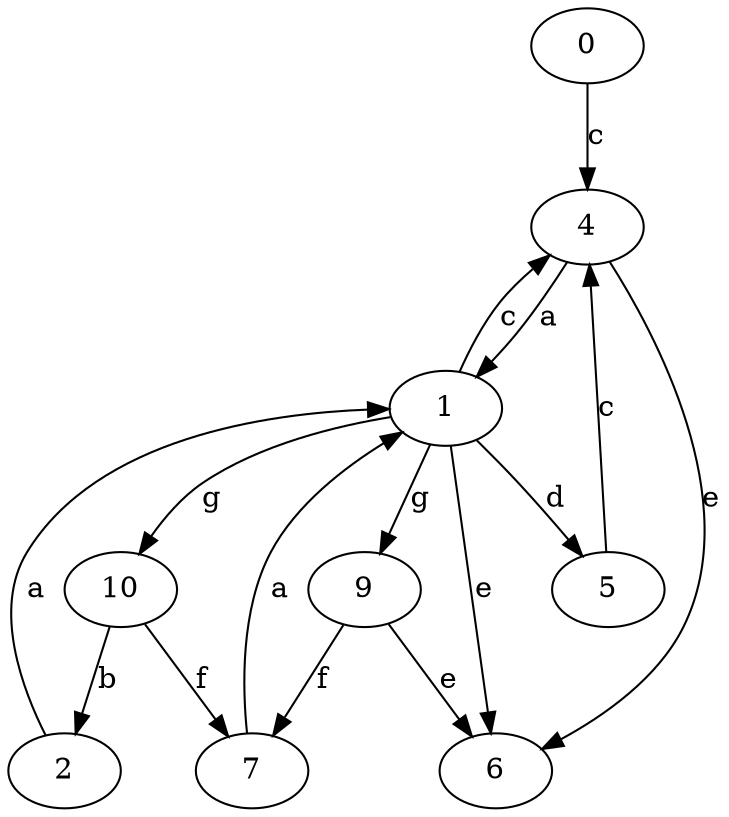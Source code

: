 strict digraph  {
0;
1;
2;
4;
5;
6;
7;
9;
10;
0 -> 4  [label=c];
1 -> 4  [label=c];
1 -> 5  [label=d];
1 -> 6  [label=e];
1 -> 9  [label=g];
1 -> 10  [label=g];
2 -> 1  [label=a];
4 -> 1  [label=a];
4 -> 6  [label=e];
5 -> 4  [label=c];
7 -> 1  [label=a];
9 -> 6  [label=e];
9 -> 7  [label=f];
10 -> 2  [label=b];
10 -> 7  [label=f];
}
